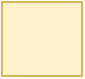 <mxfile version="14.6.13" type="device"><diagram id="4bUjPhYBL1bc1Y9eAkPL" name="Pagina-1"><mxGraphModel dx="852" dy="494" grid="1" gridSize="10" guides="1" tooltips="1" connect="1" arrows="1" fold="1" page="1" pageScale="1" pageWidth="827" pageHeight="1169" math="0" shadow="0"><root><mxCell id="0"/><mxCell id="1" parent="0"/><mxCell id="dOk6Yb4jo5VdsaK2h5cP-78" value="" style="rounded=0;whiteSpace=wrap;html=1;labelBackgroundColor=none;fontSize=20;fillColor=#fff2cc;strokeColor=#d6b656;" parent="1" vertex="1"><mxGeometry x="40" y="40" width="40" height="37" as="geometry"/></mxCell></root></mxGraphModel></diagram></mxfile>